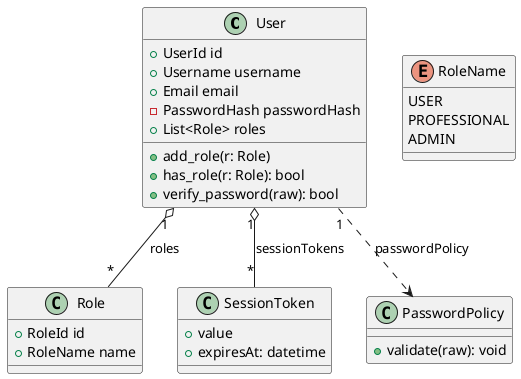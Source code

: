 @startuml
class User {
  +UserId id
  +Username username
  +Email email
  -PasswordHash passwordHash
  +List<Role> roles
  +add_role(r: Role)
  +has_role(r: Role): bool
  +verify_password(raw): bool
}

class Role {
  +RoleId id
  +RoleName name
}

enum RoleName {
  USER
  PROFESSIONAL
  ADMIN
}

class SessionToken {
  +value
  +expiresAt: datetime
}

class PasswordPolicy {
  +validate(raw): void
}

User "1" o-- "*" Role : roles
User "1" o-- "*" SessionToken : sessionTokens
User "1" ..> PasswordPolicy : passwordPolicy
@enduml
